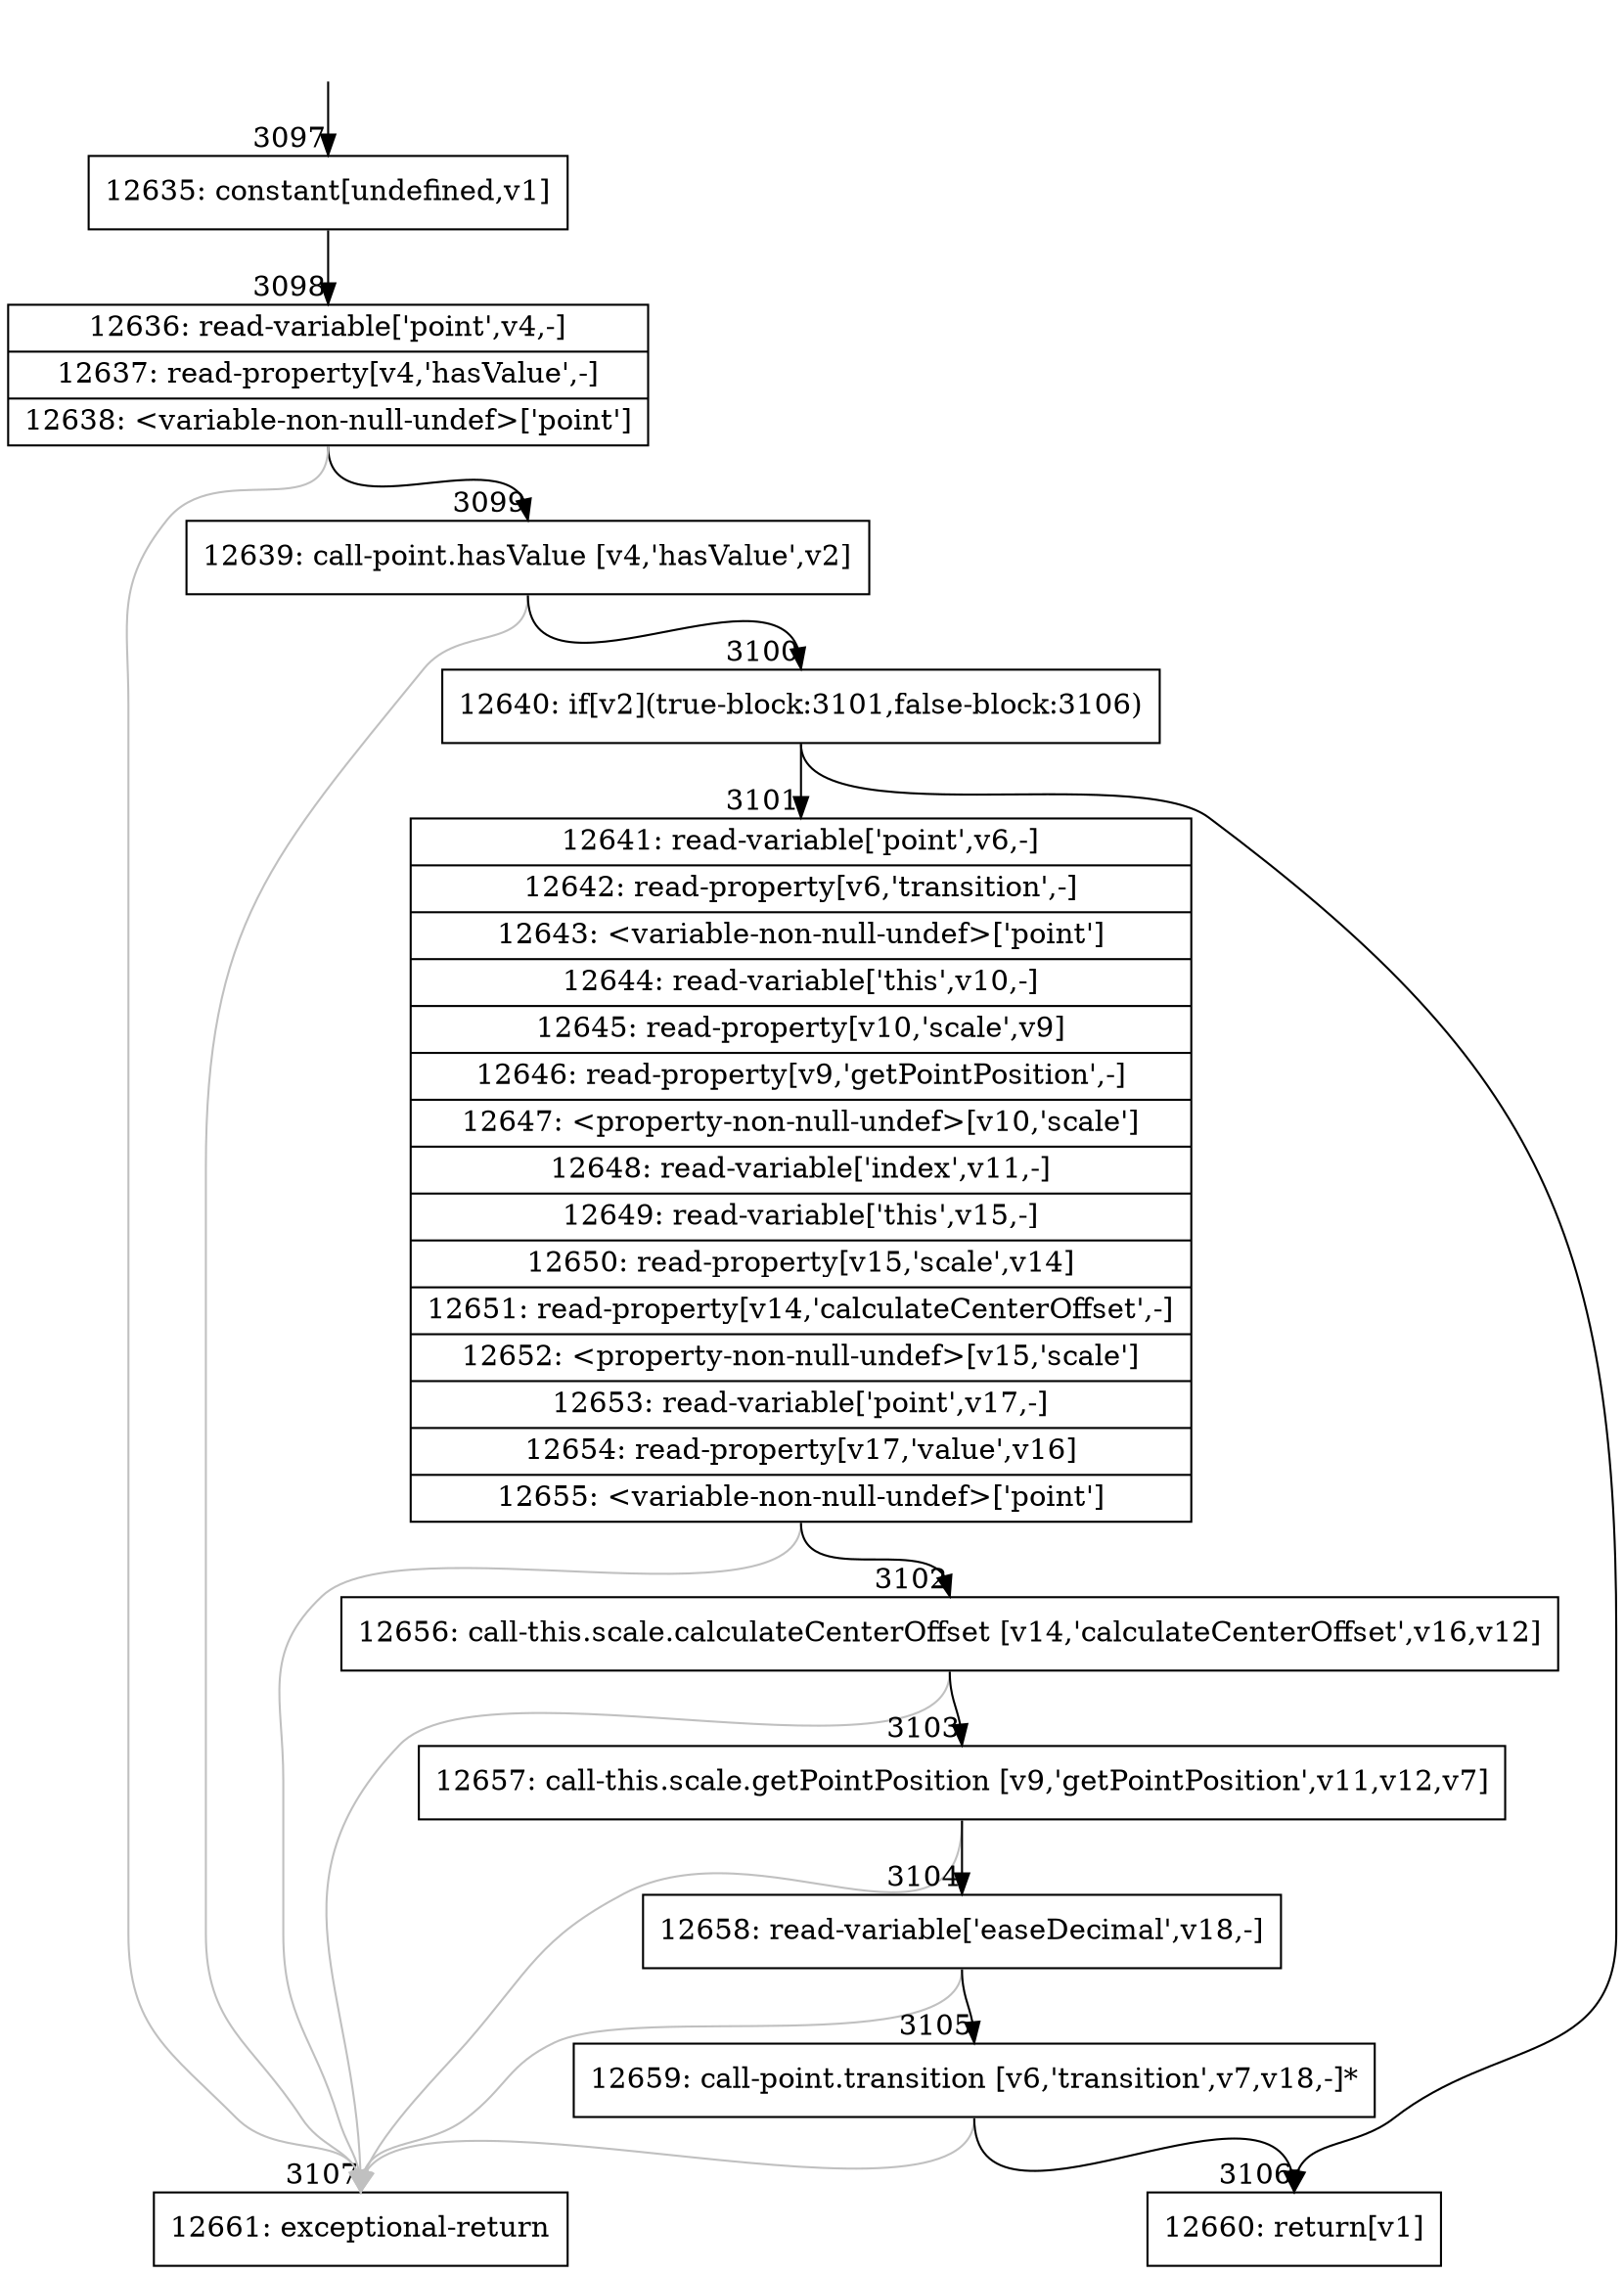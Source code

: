 digraph {
rankdir="TD"
BB_entry296[shape=none,label=""];
BB_entry296 -> BB3097 [tailport=s, headport=n, headlabel="    3097"]
BB3097 [shape=record label="{12635: constant[undefined,v1]}" ] 
BB3097 -> BB3098 [tailport=s, headport=n, headlabel="      3098"]
BB3098 [shape=record label="{12636: read-variable['point',v4,-]|12637: read-property[v4,'hasValue',-]|12638: \<variable-non-null-undef\>['point']}" ] 
BB3098 -> BB3099 [tailport=s, headport=n, headlabel="      3099"]
BB3098 -> BB3107 [tailport=s, headport=n, color=gray, headlabel="      3107"]
BB3099 [shape=record label="{12639: call-point.hasValue [v4,'hasValue',v2]}" ] 
BB3099 -> BB3100 [tailport=s, headport=n, headlabel="      3100"]
BB3099 -> BB3107 [tailport=s, headport=n, color=gray]
BB3100 [shape=record label="{12640: if[v2](true-block:3101,false-block:3106)}" ] 
BB3100 -> BB3101 [tailport=s, headport=n, headlabel="      3101"]
BB3100 -> BB3106 [tailport=s, headport=n, headlabel="      3106"]
BB3101 [shape=record label="{12641: read-variable['point',v6,-]|12642: read-property[v6,'transition',-]|12643: \<variable-non-null-undef\>['point']|12644: read-variable['this',v10,-]|12645: read-property[v10,'scale',v9]|12646: read-property[v9,'getPointPosition',-]|12647: \<property-non-null-undef\>[v10,'scale']|12648: read-variable['index',v11,-]|12649: read-variable['this',v15,-]|12650: read-property[v15,'scale',v14]|12651: read-property[v14,'calculateCenterOffset',-]|12652: \<property-non-null-undef\>[v15,'scale']|12653: read-variable['point',v17,-]|12654: read-property[v17,'value',v16]|12655: \<variable-non-null-undef\>['point']}" ] 
BB3101 -> BB3102 [tailport=s, headport=n, headlabel="      3102"]
BB3101 -> BB3107 [tailport=s, headport=n, color=gray]
BB3102 [shape=record label="{12656: call-this.scale.calculateCenterOffset [v14,'calculateCenterOffset',v16,v12]}" ] 
BB3102 -> BB3103 [tailport=s, headport=n, headlabel="      3103"]
BB3102 -> BB3107 [tailport=s, headport=n, color=gray]
BB3103 [shape=record label="{12657: call-this.scale.getPointPosition [v9,'getPointPosition',v11,v12,v7]}" ] 
BB3103 -> BB3104 [tailport=s, headport=n, headlabel="      3104"]
BB3103 -> BB3107 [tailport=s, headport=n, color=gray]
BB3104 [shape=record label="{12658: read-variable['easeDecimal',v18,-]}" ] 
BB3104 -> BB3105 [tailport=s, headport=n, headlabel="      3105"]
BB3104 -> BB3107 [tailport=s, headport=n, color=gray]
BB3105 [shape=record label="{12659: call-point.transition [v6,'transition',v7,v18,-]*}" ] 
BB3105 -> BB3106 [tailport=s, headport=n]
BB3105 -> BB3107 [tailport=s, headport=n, color=gray]
BB3106 [shape=record label="{12660: return[v1]}" ] 
BB3107 [shape=record label="{12661: exceptional-return}" ] 
//#$~ 3434
}
